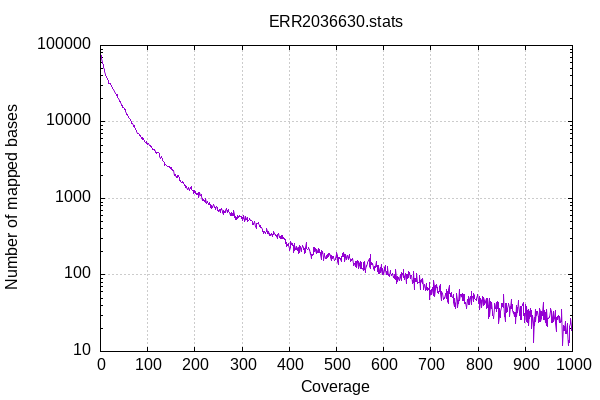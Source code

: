 
            set terminal png size 600,400 truecolor
            set output "ERR2036630-coverage.png"
            set grid xtics ytics y2tics back lc rgb "#cccccc"
            set ylabel "Number of mapped bases"
            set xlabel "Coverage"
            set log y
            set style fill solid border -1
            set title "ERR2036630.stats" noenhanced
            set xrange [:1000]
            plot '-' with lines notitle
        1	76012
2	75117
3	68488
4	59600
5	57911
6	55913
7	50943
8	47982
9	45302
10	41313
11	40034
12	39526
13	38374
14	37437
15	35883
16	34447
17	33113
18	32332
19	31980
20	31853
21	31566
22	31261
23	29732
24	29259
25	28134
26	27044
27	26983
28	26259
29	24767
30	24821
31	23891
32	23658
33	22981
34	22436
35	22801
36	21517
37	21037
38	20386
39	20147
40	19331
41	18696
42	18708
43	18031
44	17076
45	16405
46	16465
47	15557
48	15585
49	15412
50	14805
51	14623
52	14472
53	14057
54	13831
55	12925
56	12530
57	12531
58	12114
59	11829
60	11521
61	11259
62	10965
63	10639
64	10458
65	10209
66	9505
67	9555
68	9587
69	9100
70	8816
71	8882
72	8556
73	8362
74	8113
75	8002
76	7682
77	7566
78	7116
79	6980
80	6971
81	7062
82	6785
83	6627
84	6590
85	6423
86	6286
87	6092
88	6207
89	6091
90	5976
91	6071
92	5877
93	5734
94	5639
95	5427
96	5409
97	5514
98	5301
99	5304
100	5102
101	5254
102	5198
103	4968
104	4988
105	4995
106	4735
107	4820
108	4640
109	4620
110	4449
111	4414
112	4426
113	4348
114	4268
115	4371
116	4099
117	4026
118	3869
119	3947
120	4005
121	4021
122	3951
123	4000
124	3877
125	3669
126	3497
127	3334
128	3361
129	3526
130	3407
131	3369
132	3145
133	3053
134	3005
135	2956
136	2734
137	2775
138	2748
139	2730
140	2716
141	2651
142	2653
143	2623
144	2588
145	2597
146	2520
147	2605
148	2515
149	2502
150	2513
151	2424
152	2374
153	2329
154	2290
155	2306
156	2022
157	2079
158	2051
159	1969
160	1884
161	1919
162	1914
163	2018
164	1890
165	1990
166	1943
167	1860
168	1712
169	1743
170	1658
171	1629
172	1598
173	1662
174	1616
175	1639
176	1577
177	1539
178	1479
179	1513
180	1473
181	1399
182	1440
183	1379
184	1325
185	1306
186	1393
187	1333
188	1284
189	1331
190	1386
191	1353
192	1434
193	1295
194	1284
195	1257
196	1263
197	1219
198	1164
199	1199
200	1260
201	1224
202	1167
203	1142
204	1151
205	1177
206	1128
207	1208
208	1046
209	1144
210	1186
211	1109
212	1094
213	1119
214	1083
215	1053
216	943
217	992
218	981
219	945
220	932
221	925
222	898
223	1004
224	848
225	856
226	907
227	887
228	853
229	846
230	897
231	837
232	846
233	764
234	825
235	750
236	822
237	791
238	764
239	834
240	835
241	789
242	767
243	754
244	717
245	786
246	781
247	769
248	699
249	694
250	671
251	673
252	718
253	703
254	666
255	729
256	725
257	737
258	679
259	661
260	613
261	687
262	670
263	649
264	648
265	699
266	733
267	708
268	719
269	648
270	695
271	716
272	685
273	657
274	656
275	597
276	634
277	659
278	591
279	642
280	595
281	602
282	700
283	620
284	562
285	557
286	586
287	535
288	561
289	525
290	550
291	603
292	561
293	586
294	582
295	603
296	580
297	584
298	585
299	554
300	567
301	519
302	572
303	549
304	593
305	533
306	508
307	539
308	588
309	533
310	535
311	558
312	494
313	516
314	518
315	539
316	544
317	518
318	522
319	518
320	520
321	498
322	459
323	463
324	473
325	454
326	503
327	506
328	430
329	434
330	408
331	472
332	467
333	465
334	482
335	469
336	448
337	437
338	435
339	445
340	417
341	414
342	416
343	396
344	374
345	365
346	344
347	370
348	374
349	351
350	356
351	366
352	401
353	370
354	354
355	353
356	371
357	330
358	345
359	338
360	324
361	339
362	334
363	344
364	322
365	335
366	342
367	371
368	352
369	347
370	324
371	343
372	318
373	326
374	300
375	340
376	321
377	349
378	345
379	306
380	318
381	320
382	302
383	331
384	300
385	332
386	297
387	311
388	300
389	304
390	291
391	290
392	287
393	257
394	262
395	236
396	240
397	249
398	257
399	246
400	222
401	211
402	228
403	273
404	259
405	254
406	257
407	243
408	241
409	194
410	257
411	211
412	246
413	223
414	216
415	213
416	237
417	219
418	210
419	231
420	192
421	240
422	198
423	234
424	228
425	200
426	219
427	238
428	241
429	241
430	231
431	217
432	219
433	192
434	197
435	231
436	264
437	225
438	214
439	214
440	223
441	231
442	207
443	215
444	186
445	199
446	162
447	176
448	183
449	188
450	179
451	185
452	230
453	226
454	203
455	224
456	207
457	191
458	213
459	202
460	194
461	222
462	196
463	205
464	216
465	194
466	195
467	184
468	161
469	206
470	190
471	202
472	171
473	155
474	189
475	178
476	165
477	166
478	178
479	163
480	171
481	186
482	180
483	190
484	173
485	184
486	191
487	181
488	169
489	154
490	182
491	166
492	176
493	175
494	168
495	154
496	156
497	159
498	164
499	183
500	169
501	194
502	179
503	150
504	137
505	168
506	163
507	168
508	163
509	158
510	152
511	173
512	177
513	189
514	174
515	194
516	168
517	188
518	149
519	168
520	187
521	171
522	158
523	180
524	181
525	158
526	170
527	187
528	168
529	161
530	149
531	154
532	158
533	159
534	162
535	142
536	140
537	132
538	143
539	142
540	131
541	151
542	149
543	125
544	146
545	157
546	152
547	122
548	134
549	141
550	152
551	122
552	133
553	144
554	121
555	121
556	121
557	115
558	145
559	117
560	152
561	107
562	117
563	133
564	129
565	140
566	146
567	155
568	157
569	165
570	131
571	123
572	183
573	140
574	147
575	136
576	136
577	142
578	126
579	122
580	113
581	130
582	125
583	129
584	150
585	129
586	135
587	110
588	133
589	106
590	130
591	106
592	115
593	124
594	108
595	139
596	115
597	101
598	122
599	107
600	102
601	115
602	124
603	133
604	115
605	100
606	112
607	102
608	129
609	126
610	98
611	102
612	101
613	95
614	116
615	105
616	100
617	98
618	101
619	104
620	93
621	96
622	90
623	101
624	95
625	88
626	118
627	93
628	77
629	95
630	82
631	93
632	90
633	84
634	87
635	103
636	94
637	86
638	109
639	100
640	105
641	93
642	118
643	100
644	97
645	88
646	101
647	104
648	78
649	102
650	90
651	102
652	93
653	110
654	103
655	107
656	91
657	98
658	98
659	99
660	81
661	78
662	85
663	81
664	110
665	65
666	91
667	90
668	82
669	83
670	104
671	81
672	78
673	80
674	80
675	81
676	98
677	65
678	70
679	85
680	87
681	83
682	77
683	89
684	71
685	65
686	75
687	76
688	67
689	62
690	77
691	64
692	62
693	68
694	65
695	66
696	63
697	80
698	48
699	62
700	55
701	64
702	56
703	65
704	69
705	54
706	85
707	70
708	52
709	65
710	72
711	69
712	76
713	63
714	69
715	59
716	57
717	61
718	60
719	70
720	75
721	58
722	46
723	61
724	57
725	58
726	48
727	49
728	51
729	50
730	56
731	58
732	50
733	65
734	51
735	61
736	45
737	43
738	65
739	72
740	57
741	58
742	53
743	59
744	53
745	51
746	51
747	56
748	44
749	39
750	49
751	45
752	42
753	36
754	51
755	57
756	46
757	38
758	46
759	43
760	64
761	47
762	56
763	56
764	52
765	55
766	49
767	47
768	57
769	46
770	55
771	56
772	43
773	43
774	44
775	38
776	37
777	48
778	46
779	41
780	53
781	41
782	48
783	53
784	50
785	41
786	60
787	49
788	53
789	53
790	45
791	58
792	54
793	50
794	48
795	48
796	47
797	49
798	54
799	56
800	46
801	43
802	52
803	44
804	35
805	44
806	49
807	47
808	38
809	47
810	52
811	40
812	51
813	47
814	41
815	44
816	45
817	50
818	37
819	38
820	49
821	39
822	40
823	27
824	50
825	29
826	38
827	45
828	36
829	44
830	33
831	30
832	29
833	27
834	37
835	43
836	36
837	36
838	44
839	33
840	36
841	36
842	45
843	44
844	23
845	29
846	37
847	28
848	33
849	38
850	42
851	43
852	39
853	38
854	56
855	29
856	31
857	25
858	43
859	43
860	42
861	32
862	33
863	36
864	41
865	43
866	38
867	29
868	39
869	36
870	48
871	37
872	41
873	34
874	31
875	32
876	33
877	29
878	32
879	32
880	23
881	40
882	29
883	38
884	32
885	46
886	41
887	33
888	30
889	39
890	26
891	26
892	35
893	39
894	40
895	41
896	44
897	30
898	31
899	24
900	31
901	41
902	25
903	39
904	24
905	34
906	35
907	22
908	33
909	27
910	36
911	34
912	29
913	34
914	20
915	26
916	30
917	24
918	13
919	28
920	22
921	35
922	25
923	33
924	30
925	32
926	33
927	28
928	29
929	24
930	25
931	36
932	33
933	25
934	27
935	33
936	30
937	32
938	44
939	26
940	26
941	34
942	24
943	32
944	22
945	35
946	24
947	21
948	27
949	27
950	27
951	29
952	28
953	33
954	36
955	33
956	24
957	24
958	28
959	33
960	25
961	27
962	28
963	34
964	24
965	23
966	18
967	28
968	26
969	29
970	30
971	29
972	24
973	29
974	25
975	24
976	25
977	35
978	14
979	12
980	22
981	19
982	21
983	20
984	19
985	25
986	17
987	17
988	18
989	23
990	18
991	12
992	14
993	13
994	21
995	23
996	27
997	21
998	19
999	20
1000	20
1000	29769
end
